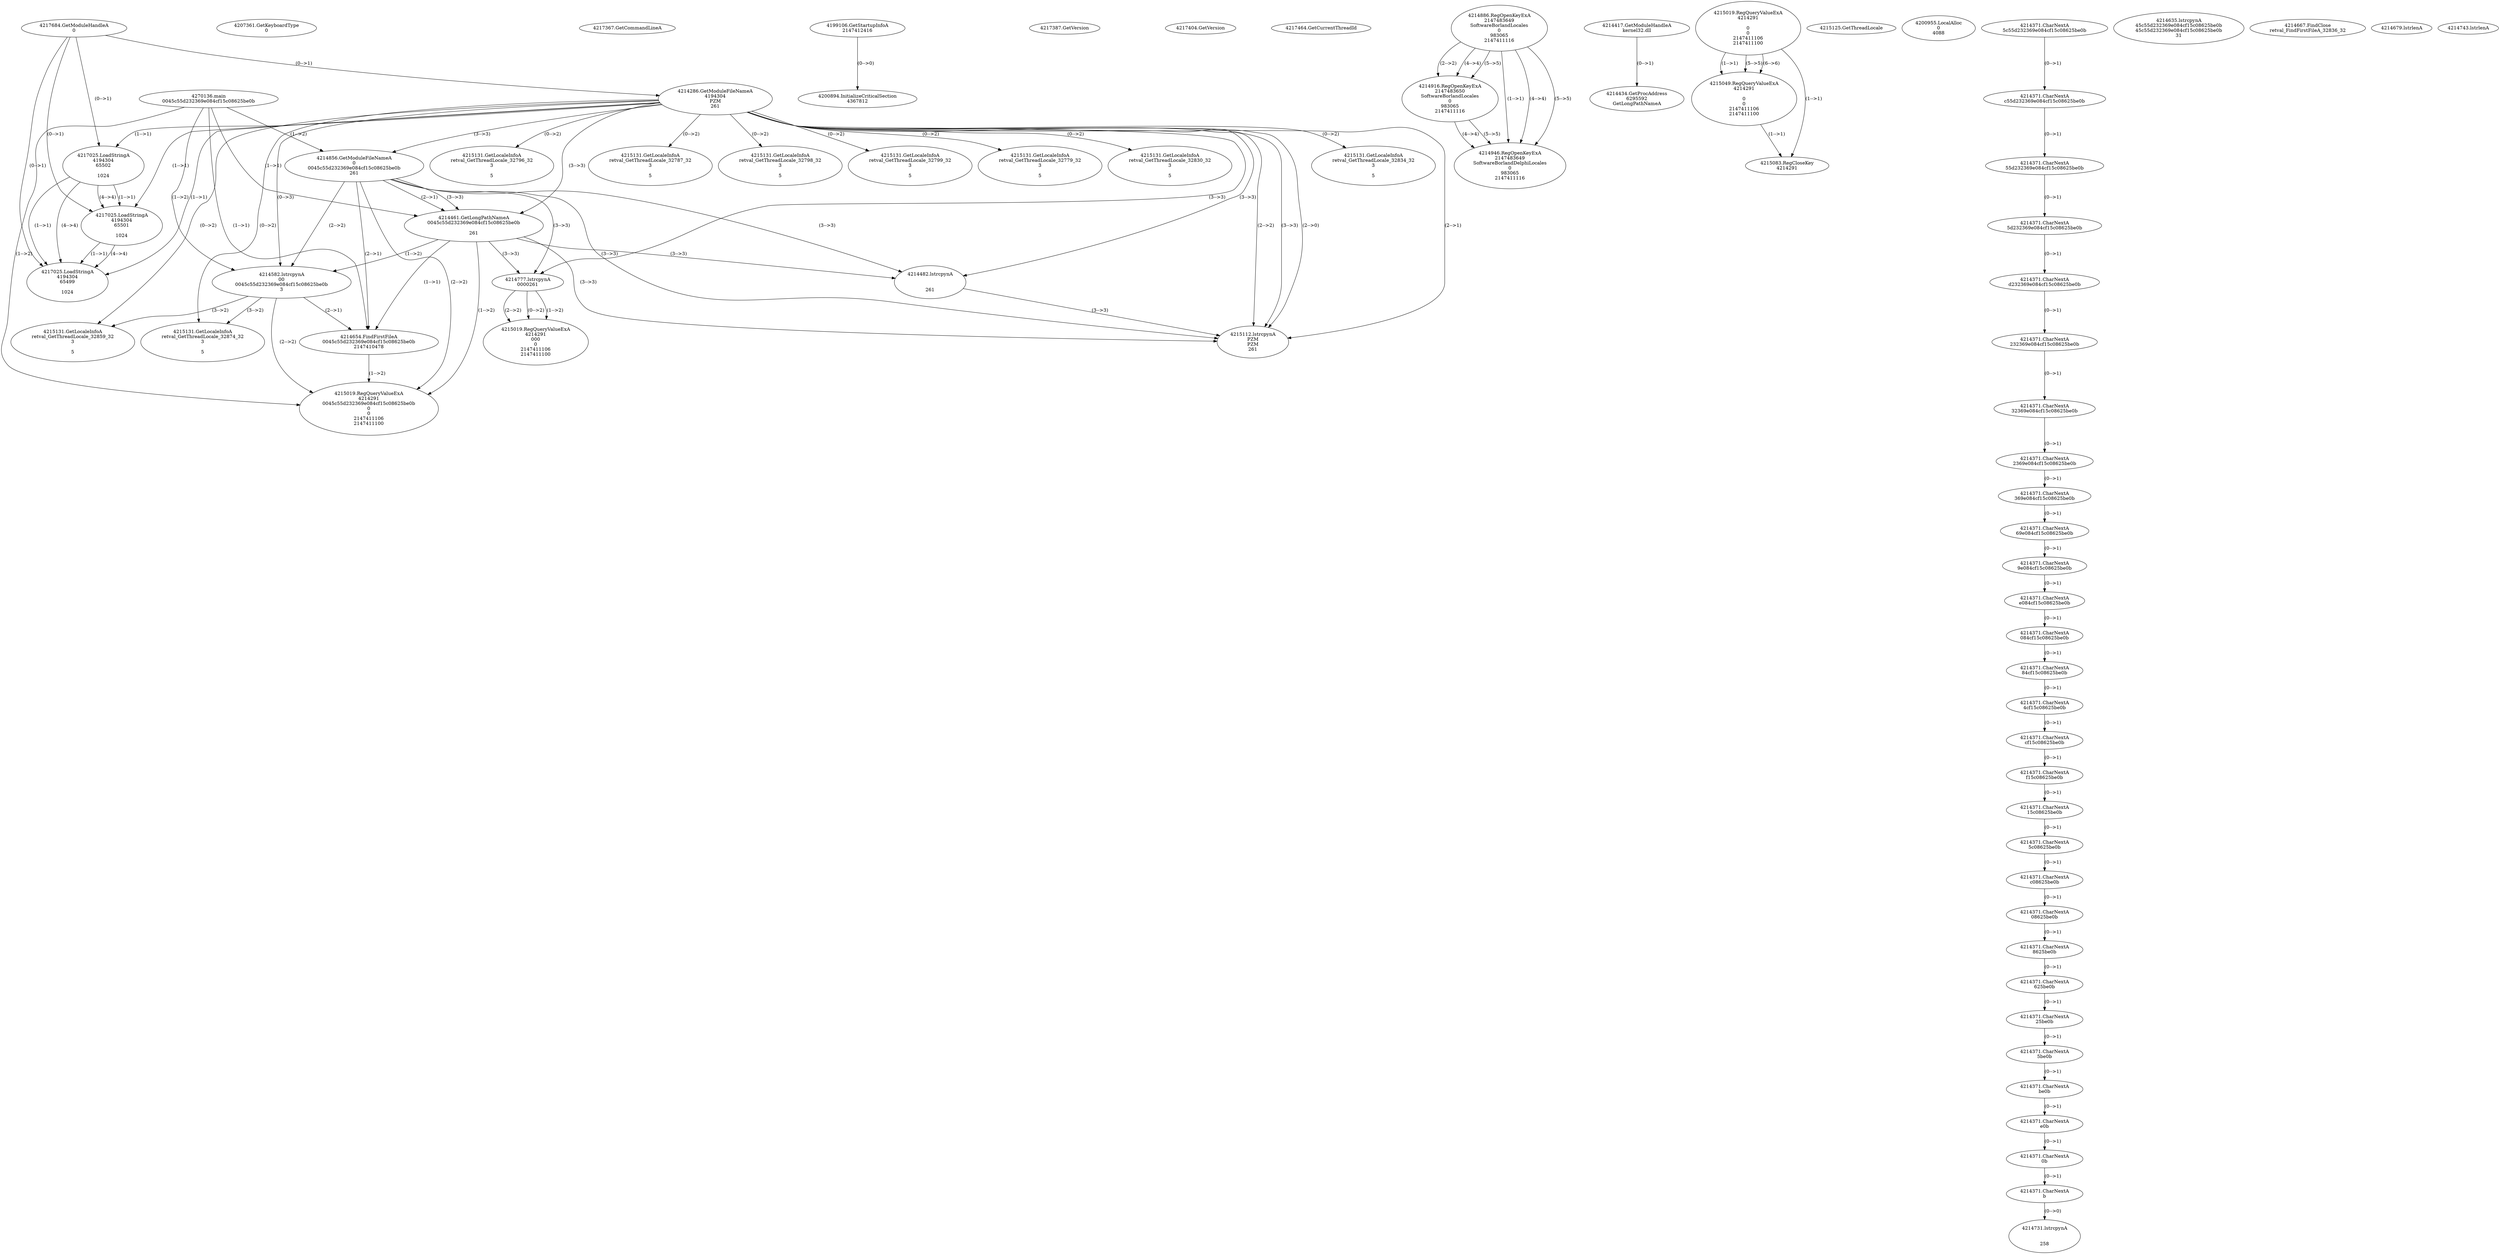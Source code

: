 // Global SCDG with merge call
digraph {
	0 [label="4270136.main
0045c55d232369e084cf15c08625be0b"]
	1 [label="4217684.GetModuleHandleA
0"]
	2 [label="4207361.GetKeyboardType
0"]
	3 [label="4217367.GetCommandLineA
"]
	4 [label="4199106.GetStartupInfoA
2147412416"]
	5 [label="4217387.GetVersion
"]
	6 [label="4217404.GetVersion
"]
	7 [label="4217464.GetCurrentThreadId
"]
	8 [label="4214286.GetModuleFileNameA
4194304
PZM
261"]
	1 -> 8 [label="(0-->1)"]
	9 [label="4214856.GetModuleFileNameA
0
0045c55d232369e084cf15c08625be0b
261"]
	0 -> 9 [label="(1-->2)"]
	8 -> 9 [label="(3-->3)"]
	10 [label="4214886.RegOpenKeyExA
2147483649
Software\Borland\Locales
0
983065
2147411116"]
	11 [label="4214916.RegOpenKeyExA
2147483650
Software\Borland\Locales
0
983065
2147411116"]
	10 -> 11 [label="(2-->2)"]
	10 -> 11 [label="(4-->4)"]
	10 -> 11 [label="(5-->5)"]
	12 [label="4214946.RegOpenKeyExA
2147483649
Software\Borland\Delphi\Locales
0
983065
2147411116"]
	10 -> 12 [label="(1-->1)"]
	10 -> 12 [label="(4-->4)"]
	11 -> 12 [label="(4-->4)"]
	10 -> 12 [label="(5-->5)"]
	11 -> 12 [label="(5-->5)"]
	13 [label="4214417.GetModuleHandleA
kernel32.dll"]
	14 [label="4214434.GetProcAddress
6295592
GetLongPathNameA"]
	13 -> 14 [label="(0-->1)"]
	15 [label="4214461.GetLongPathNameA
0045c55d232369e084cf15c08625be0b

261"]
	0 -> 15 [label="(1-->1)"]
	9 -> 15 [label="(2-->1)"]
	8 -> 15 [label="(3-->3)"]
	9 -> 15 [label="(3-->3)"]
	16 [label="4214482.lstrcpynA


261"]
	8 -> 16 [label="(3-->3)"]
	9 -> 16 [label="(3-->3)"]
	15 -> 16 [label="(3-->3)"]
	17 [label="4215019.RegQueryValueExA
4214291

0
0
2147411106
2147411100"]
	18 [label="4215049.RegQueryValueExA
4214291

0
0
2147411106
2147411100"]
	17 -> 18 [label="(1-->1)"]
	17 -> 18 [label="(5-->5)"]
	17 -> 18 [label="(6-->6)"]
	19 [label="4215083.RegCloseKey
4214291"]
	17 -> 19 [label="(1-->1)"]
	18 -> 19 [label="(1-->1)"]
	20 [label="4215112.lstrcpynA
PZM
PZM
261"]
	8 -> 20 [label="(2-->1)"]
	8 -> 20 [label="(2-->2)"]
	8 -> 20 [label="(3-->3)"]
	9 -> 20 [label="(3-->3)"]
	15 -> 20 [label="(3-->3)"]
	16 -> 20 [label="(3-->3)"]
	8 -> 20 [label="(2-->0)"]
	21 [label="4215125.GetThreadLocale
"]
	22 [label="4215131.GetLocaleInfoA
retval_GetThreadLocale_32834_32
3

5"]
	8 -> 22 [label="(0-->2)"]
	23 [label="4217025.LoadStringA
4194304
65502

1024"]
	1 -> 23 [label="(0-->1)"]
	8 -> 23 [label="(1-->1)"]
	24 [label="4200894.InitializeCriticalSection
4367812"]
	4 -> 24 [label="(0-->0)"]
	25 [label="4200955.LocalAlloc
0
4088"]
	26 [label="4215131.GetLocaleInfoA
retval_GetThreadLocale_32796_32
3

5"]
	8 -> 26 [label="(0-->2)"]
	27 [label="4217025.LoadStringA
4194304
65501

1024"]
	1 -> 27 [label="(0-->1)"]
	8 -> 27 [label="(1-->1)"]
	23 -> 27 [label="(1-->1)"]
	23 -> 27 [label="(4-->4)"]
	28 [label="4217025.LoadStringA
4194304
65499

1024"]
	1 -> 28 [label="(0-->1)"]
	8 -> 28 [label="(1-->1)"]
	23 -> 28 [label="(1-->1)"]
	27 -> 28 [label="(1-->1)"]
	23 -> 28 [label="(4-->4)"]
	27 -> 28 [label="(4-->4)"]
	29 [label="4214582.lstrcpynA
00
0045c55d232369e084cf15c08625be0b
3"]
	0 -> 29 [label="(1-->2)"]
	9 -> 29 [label="(2-->2)"]
	15 -> 29 [label="(1-->2)"]
	8 -> 29 [label="(0-->3)"]
	30 [label="4214371.CharNextA
5c55d232369e084cf15c08625be0b"]
	31 [label="4214371.CharNextA
c55d232369e084cf15c08625be0b"]
	30 -> 31 [label="(0-->1)"]
	32 [label="4214371.CharNextA
55d232369e084cf15c08625be0b"]
	31 -> 32 [label="(0-->1)"]
	33 [label="4214371.CharNextA
5d232369e084cf15c08625be0b"]
	32 -> 33 [label="(0-->1)"]
	34 [label="4214371.CharNextA
d232369e084cf15c08625be0b"]
	33 -> 34 [label="(0-->1)"]
	35 [label="4214371.CharNextA
232369e084cf15c08625be0b"]
	34 -> 35 [label="(0-->1)"]
	36 [label="4214371.CharNextA
32369e084cf15c08625be0b"]
	35 -> 36 [label="(0-->1)"]
	37 [label="4214371.CharNextA
2369e084cf15c08625be0b"]
	36 -> 37 [label="(0-->1)"]
	38 [label="4214371.CharNextA
369e084cf15c08625be0b"]
	37 -> 38 [label="(0-->1)"]
	39 [label="4214371.CharNextA
69e084cf15c08625be0b"]
	38 -> 39 [label="(0-->1)"]
	40 [label="4214371.CharNextA
9e084cf15c08625be0b"]
	39 -> 40 [label="(0-->1)"]
	41 [label="4214371.CharNextA
e084cf15c08625be0b"]
	40 -> 41 [label="(0-->1)"]
	42 [label="4214371.CharNextA
084cf15c08625be0b"]
	41 -> 42 [label="(0-->1)"]
	43 [label="4214371.CharNextA
84cf15c08625be0b"]
	42 -> 43 [label="(0-->1)"]
	44 [label="4214371.CharNextA
4cf15c08625be0b"]
	43 -> 44 [label="(0-->1)"]
	45 [label="4214371.CharNextA
cf15c08625be0b"]
	44 -> 45 [label="(0-->1)"]
	46 [label="4214371.CharNextA
f15c08625be0b"]
	45 -> 46 [label="(0-->1)"]
	47 [label="4214371.CharNextA
15c08625be0b"]
	46 -> 47 [label="(0-->1)"]
	48 [label="4214371.CharNextA
5c08625be0b"]
	47 -> 48 [label="(0-->1)"]
	49 [label="4214371.CharNextA
c08625be0b"]
	48 -> 49 [label="(0-->1)"]
	50 [label="4214371.CharNextA
08625be0b"]
	49 -> 50 [label="(0-->1)"]
	51 [label="4214371.CharNextA
8625be0b"]
	50 -> 51 [label="(0-->1)"]
	52 [label="4214371.CharNextA
625be0b"]
	51 -> 52 [label="(0-->1)"]
	53 [label="4214371.CharNextA
25be0b"]
	52 -> 53 [label="(0-->1)"]
	54 [label="4214371.CharNextA
5be0b"]
	53 -> 54 [label="(0-->1)"]
	55 [label="4214371.CharNextA
be0b"]
	54 -> 55 [label="(0-->1)"]
	56 [label="4214371.CharNextA
e0b"]
	55 -> 56 [label="(0-->1)"]
	57 [label="4214371.CharNextA
0b"]
	56 -> 57 [label="(0-->1)"]
	58 [label="4214371.CharNextA
b"]
	57 -> 58 [label="(0-->1)"]
	59 [label="4214635.lstrcpynA
45c55d232369e084cf15c08625be0b
45c55d232369e084cf15c08625be0b
31"]
	60 [label="4214654.FindFirstFileA
0045c55d232369e084cf15c08625be0b
2147410478"]
	0 -> 60 [label="(1-->1)"]
	9 -> 60 [label="(2-->1)"]
	15 -> 60 [label="(1-->1)"]
	29 -> 60 [label="(2-->1)"]
	61 [label="4215019.RegQueryValueExA
4214291
0045c55d232369e084cf15c08625be0b
0
0
2147411106
2147411100"]
	0 -> 61 [label="(1-->2)"]
	9 -> 61 [label="(2-->2)"]
	15 -> 61 [label="(1-->2)"]
	29 -> 61 [label="(2-->2)"]
	60 -> 61 [label="(1-->2)"]
	62 [label="4215131.GetLocaleInfoA
retval_GetThreadLocale_32859_32
3

5"]
	8 -> 62 [label="(0-->2)"]
	29 -> 62 [label="(3-->2)"]
	63 [label="4215131.GetLocaleInfoA
retval_GetThreadLocale_32787_32
3

5"]
	8 -> 63 [label="(0-->2)"]
	64 [label="4215131.GetLocaleInfoA
retval_GetThreadLocale_32798_32
3

5"]
	8 -> 64 [label="(0-->2)"]
	65 [label="4215131.GetLocaleInfoA
retval_GetThreadLocale_32799_32
3

5"]
	8 -> 65 [label="(0-->2)"]
	66 [label="4215131.GetLocaleInfoA
retval_GetThreadLocale_32779_32
3

5"]
	8 -> 66 [label="(0-->2)"]
	67 [label="4215131.GetLocaleInfoA
retval_GetThreadLocale_32830_32
3

5"]
	8 -> 67 [label="(0-->2)"]
	68 [label="4214667.FindClose
retval_FindFirstFileA_32836_32"]
	69 [label="4214679.lstrlenA
"]
	70 [label="4214731.lstrcpynA


258"]
	58 -> 70 [label="(0-->0)"]
	71 [label="4214743.lstrlenA
"]
	72 [label="4214777.lstrcpynA
00\
00\
261"]
	8 -> 72 [label="(3-->3)"]
	9 -> 72 [label="(3-->3)"]
	15 -> 72 [label="(3-->3)"]
	73 [label="4215019.RegQueryValueExA
4214291
00\
0
0
2147411106
2147411100"]
	72 -> 73 [label="(1-->2)"]
	72 -> 73 [label="(2-->2)"]
	72 -> 73 [label="(0-->2)"]
	74 [label="4215131.GetLocaleInfoA
retval_GetThreadLocale_32874_32
3

5"]
	8 -> 74 [label="(0-->2)"]
	29 -> 74 [label="(3-->2)"]
}
